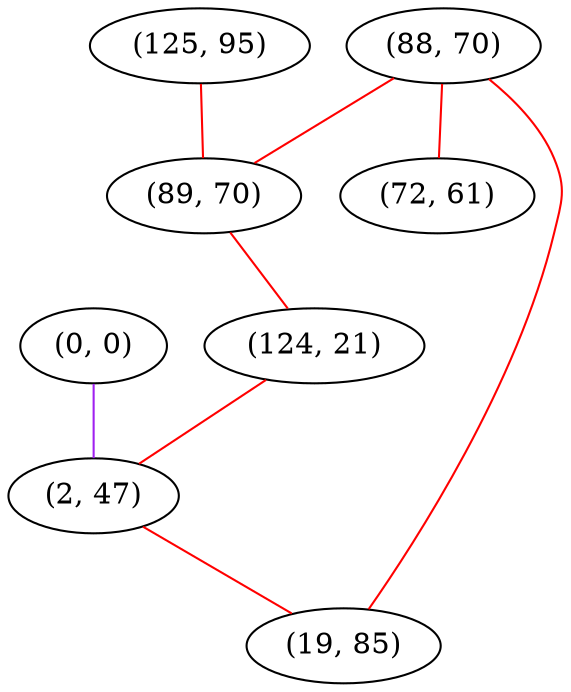 graph "" {
"(0, 0)";
"(88, 70)";
"(125, 95)";
"(89, 70)";
"(124, 21)";
"(72, 61)";
"(2, 47)";
"(19, 85)";
"(0, 0)" -- "(2, 47)"  [color=purple, key=0, weight=4];
"(88, 70)" -- "(89, 70)"  [color=red, key=0, weight=1];
"(88, 70)" -- "(72, 61)"  [color=red, key=0, weight=1];
"(88, 70)" -- "(19, 85)"  [color=red, key=0, weight=1];
"(125, 95)" -- "(89, 70)"  [color=red, key=0, weight=1];
"(89, 70)" -- "(124, 21)"  [color=red, key=0, weight=1];
"(124, 21)" -- "(2, 47)"  [color=red, key=0, weight=1];
"(2, 47)" -- "(19, 85)"  [color=red, key=0, weight=1];
}
